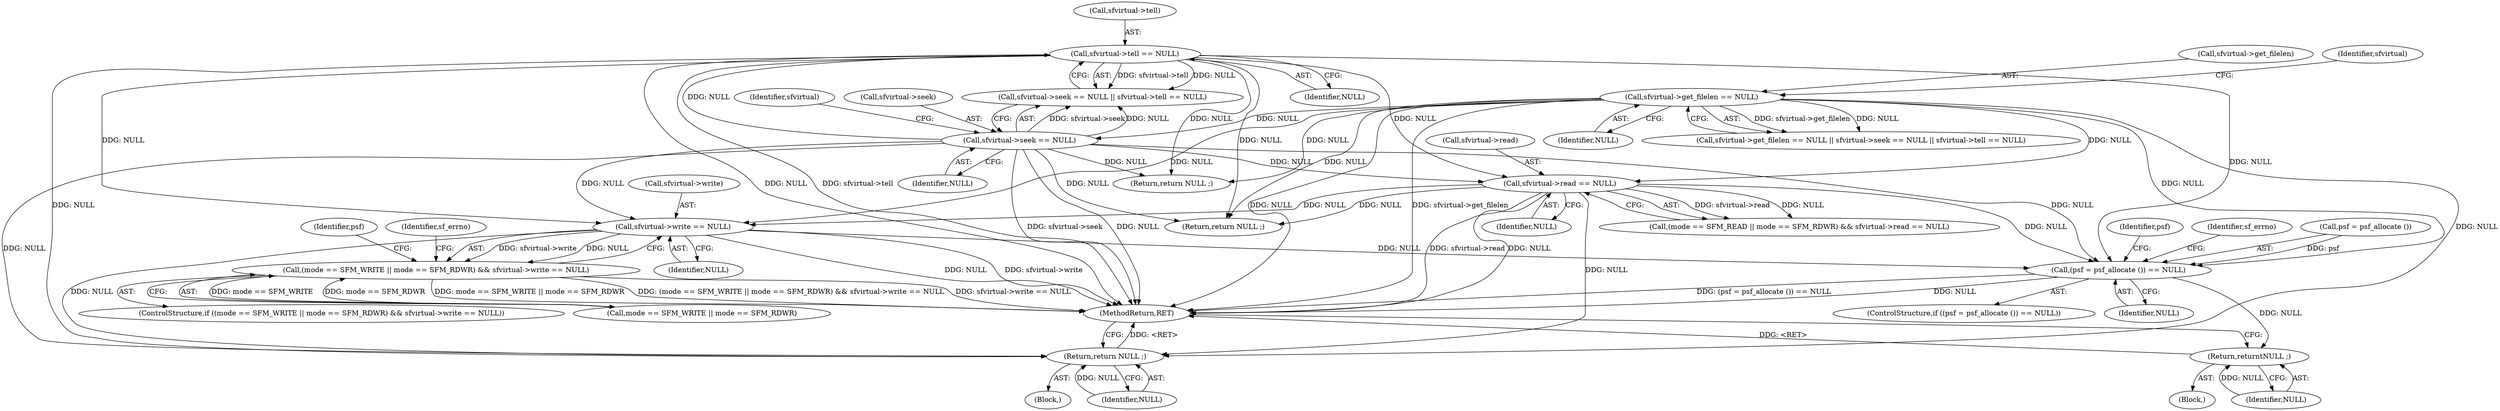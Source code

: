 digraph "0_libsndfile_708e996c87c5fae77b104ccfeb8f6db784c32074_21@API" {
"1000172" [label="(Call,sfvirtual->write == NULL)"];
"1000122" [label="(Call,sfvirtual->tell == NULL)"];
"1000117" [label="(Call,sfvirtual->seek == NULL)"];
"1000111" [label="(Call,sfvirtual->get_filelen == NULL)"];
"1000147" [label="(Call,sfvirtual->read == NULL)"];
"1000164" [label="(Call,(mode == SFM_WRITE || mode == SFM_RDWR) && sfvirtual->write == NULL)"];
"1000186" [label="(Return,return NULL ;)"];
"1000189" [label="(Call,(psf = psf_allocate ()) == NULL)"];
"1000198" [label="(Return,return\tNULL ;)"];
"1000173" [label="(Call,sfvirtual->write)"];
"1000116" [label="(Call,sfvirtual->seek == NULL || sfvirtual->tell == NULL)"];
"1000190" [label="(Call,psf = psf_allocate ())"];
"1000161" [label="(Return,return NULL ;)"];
"1000124" [label="(Identifier,sfvirtual)"];
"1000177" [label="(Block,)"];
"1000194" [label="(Block,)"];
"1000186" [label="(Return,return NULL ;)"];
"1000118" [label="(Call,sfvirtual->seek)"];
"1000123" [label="(Call,sfvirtual->tell)"];
"1000115" [label="(Identifier,NULL)"];
"1000164" [label="(Call,(mode == SFM_WRITE || mode == SFM_RDWR) && sfvirtual->write == NULL)"];
"1000119" [label="(Identifier,sfvirtual)"];
"1000191" [label="(Identifier,psf)"];
"1000198" [label="(Return,return\tNULL ;)"];
"1000110" [label="(Call,sfvirtual->get_filelen == NULL || sfvirtual->seek == NULL || sfvirtual->tell == NULL)"];
"1000187" [label="(Identifier,NULL)"];
"1000126" [label="(Identifier,NULL)"];
"1000229" [label="(MethodReturn,RET)"];
"1000201" [label="(Identifier,psf)"];
"1000199" [label="(Identifier,NULL)"];
"1000117" [label="(Call,sfvirtual->seek == NULL)"];
"1000189" [label="(Call,(psf = psf_allocate ()) == NULL)"];
"1000176" [label="(Identifier,NULL)"];
"1000121" [label="(Identifier,NULL)"];
"1000112" [label="(Call,sfvirtual->get_filelen)"];
"1000111" [label="(Call,sfvirtual->get_filelen == NULL)"];
"1000139" [label="(Call,(mode == SFM_READ || mode == SFM_RDWR) && sfvirtual->read == NULL)"];
"1000196" [label="(Identifier,sf_errno)"];
"1000148" [label="(Call,sfvirtual->read)"];
"1000163" [label="(ControlStructure,if ((mode == SFM_WRITE || mode == SFM_RDWR) && sfvirtual->write == NULL))"];
"1000122" [label="(Call,sfvirtual->tell == NULL)"];
"1000188" [label="(ControlStructure,if ((psf = psf_allocate ()) == NULL))"];
"1000172" [label="(Call,sfvirtual->write == NULL)"];
"1000147" [label="(Call,sfvirtual->read == NULL)"];
"1000179" [label="(Identifier,sf_errno)"];
"1000193" [label="(Identifier,NULL)"];
"1000151" [label="(Identifier,NULL)"];
"1000165" [label="(Call,mode == SFM_WRITE || mode == SFM_RDWR)"];
"1000136" [label="(Return,return NULL ;)"];
"1000172" -> "1000164"  [label="AST: "];
"1000172" -> "1000176"  [label="CFG: "];
"1000173" -> "1000172"  [label="AST: "];
"1000176" -> "1000172"  [label="AST: "];
"1000164" -> "1000172"  [label="CFG: "];
"1000172" -> "1000229"  [label="DDG: NULL"];
"1000172" -> "1000229"  [label="DDG: sfvirtual->write"];
"1000172" -> "1000164"  [label="DDG: sfvirtual->write"];
"1000172" -> "1000164"  [label="DDG: NULL"];
"1000122" -> "1000172"  [label="DDG: NULL"];
"1000147" -> "1000172"  [label="DDG: NULL"];
"1000111" -> "1000172"  [label="DDG: NULL"];
"1000117" -> "1000172"  [label="DDG: NULL"];
"1000172" -> "1000186"  [label="DDG: NULL"];
"1000172" -> "1000189"  [label="DDG: NULL"];
"1000122" -> "1000116"  [label="AST: "];
"1000122" -> "1000126"  [label="CFG: "];
"1000123" -> "1000122"  [label="AST: "];
"1000126" -> "1000122"  [label="AST: "];
"1000116" -> "1000122"  [label="CFG: "];
"1000122" -> "1000229"  [label="DDG: NULL"];
"1000122" -> "1000229"  [label="DDG: sfvirtual->tell"];
"1000122" -> "1000116"  [label="DDG: sfvirtual->tell"];
"1000122" -> "1000116"  [label="DDG: NULL"];
"1000117" -> "1000122"  [label="DDG: NULL"];
"1000122" -> "1000136"  [label="DDG: NULL"];
"1000122" -> "1000147"  [label="DDG: NULL"];
"1000122" -> "1000161"  [label="DDG: NULL"];
"1000122" -> "1000186"  [label="DDG: NULL"];
"1000122" -> "1000189"  [label="DDG: NULL"];
"1000117" -> "1000116"  [label="AST: "];
"1000117" -> "1000121"  [label="CFG: "];
"1000118" -> "1000117"  [label="AST: "];
"1000121" -> "1000117"  [label="AST: "];
"1000124" -> "1000117"  [label="CFG: "];
"1000116" -> "1000117"  [label="CFG: "];
"1000117" -> "1000229"  [label="DDG: sfvirtual->seek"];
"1000117" -> "1000229"  [label="DDG: NULL"];
"1000117" -> "1000116"  [label="DDG: sfvirtual->seek"];
"1000117" -> "1000116"  [label="DDG: NULL"];
"1000111" -> "1000117"  [label="DDG: NULL"];
"1000117" -> "1000136"  [label="DDG: NULL"];
"1000117" -> "1000147"  [label="DDG: NULL"];
"1000117" -> "1000161"  [label="DDG: NULL"];
"1000117" -> "1000186"  [label="DDG: NULL"];
"1000117" -> "1000189"  [label="DDG: NULL"];
"1000111" -> "1000110"  [label="AST: "];
"1000111" -> "1000115"  [label="CFG: "];
"1000112" -> "1000111"  [label="AST: "];
"1000115" -> "1000111"  [label="AST: "];
"1000119" -> "1000111"  [label="CFG: "];
"1000110" -> "1000111"  [label="CFG: "];
"1000111" -> "1000229"  [label="DDG: NULL"];
"1000111" -> "1000229"  [label="DDG: sfvirtual->get_filelen"];
"1000111" -> "1000110"  [label="DDG: sfvirtual->get_filelen"];
"1000111" -> "1000110"  [label="DDG: NULL"];
"1000111" -> "1000136"  [label="DDG: NULL"];
"1000111" -> "1000147"  [label="DDG: NULL"];
"1000111" -> "1000161"  [label="DDG: NULL"];
"1000111" -> "1000186"  [label="DDG: NULL"];
"1000111" -> "1000189"  [label="DDG: NULL"];
"1000147" -> "1000139"  [label="AST: "];
"1000147" -> "1000151"  [label="CFG: "];
"1000148" -> "1000147"  [label="AST: "];
"1000151" -> "1000147"  [label="AST: "];
"1000139" -> "1000147"  [label="CFG: "];
"1000147" -> "1000229"  [label="DDG: NULL"];
"1000147" -> "1000229"  [label="DDG: sfvirtual->read"];
"1000147" -> "1000139"  [label="DDG: sfvirtual->read"];
"1000147" -> "1000139"  [label="DDG: NULL"];
"1000147" -> "1000161"  [label="DDG: NULL"];
"1000147" -> "1000186"  [label="DDG: NULL"];
"1000147" -> "1000189"  [label="DDG: NULL"];
"1000164" -> "1000163"  [label="AST: "];
"1000164" -> "1000165"  [label="CFG: "];
"1000165" -> "1000164"  [label="AST: "];
"1000179" -> "1000164"  [label="CFG: "];
"1000191" -> "1000164"  [label="CFG: "];
"1000164" -> "1000229"  [label="DDG: (mode == SFM_WRITE || mode == SFM_RDWR) && sfvirtual->write == NULL"];
"1000164" -> "1000229"  [label="DDG: sfvirtual->write == NULL"];
"1000164" -> "1000229"  [label="DDG: mode == SFM_WRITE || mode == SFM_RDWR"];
"1000165" -> "1000164"  [label="DDG: mode == SFM_WRITE"];
"1000165" -> "1000164"  [label="DDG: mode == SFM_RDWR"];
"1000186" -> "1000177"  [label="AST: "];
"1000186" -> "1000187"  [label="CFG: "];
"1000187" -> "1000186"  [label="AST: "];
"1000229" -> "1000186"  [label="CFG: "];
"1000186" -> "1000229"  [label="DDG: <RET>"];
"1000187" -> "1000186"  [label="DDG: NULL"];
"1000189" -> "1000188"  [label="AST: "];
"1000189" -> "1000193"  [label="CFG: "];
"1000190" -> "1000189"  [label="AST: "];
"1000193" -> "1000189"  [label="AST: "];
"1000196" -> "1000189"  [label="CFG: "];
"1000201" -> "1000189"  [label="CFG: "];
"1000189" -> "1000229"  [label="DDG: (psf = psf_allocate ()) == NULL"];
"1000189" -> "1000229"  [label="DDG: NULL"];
"1000190" -> "1000189"  [label="DDG: psf"];
"1000189" -> "1000198"  [label="DDG: NULL"];
"1000198" -> "1000194"  [label="AST: "];
"1000198" -> "1000199"  [label="CFG: "];
"1000199" -> "1000198"  [label="AST: "];
"1000229" -> "1000198"  [label="CFG: "];
"1000198" -> "1000229"  [label="DDG: <RET>"];
"1000199" -> "1000198"  [label="DDG: NULL"];
}
